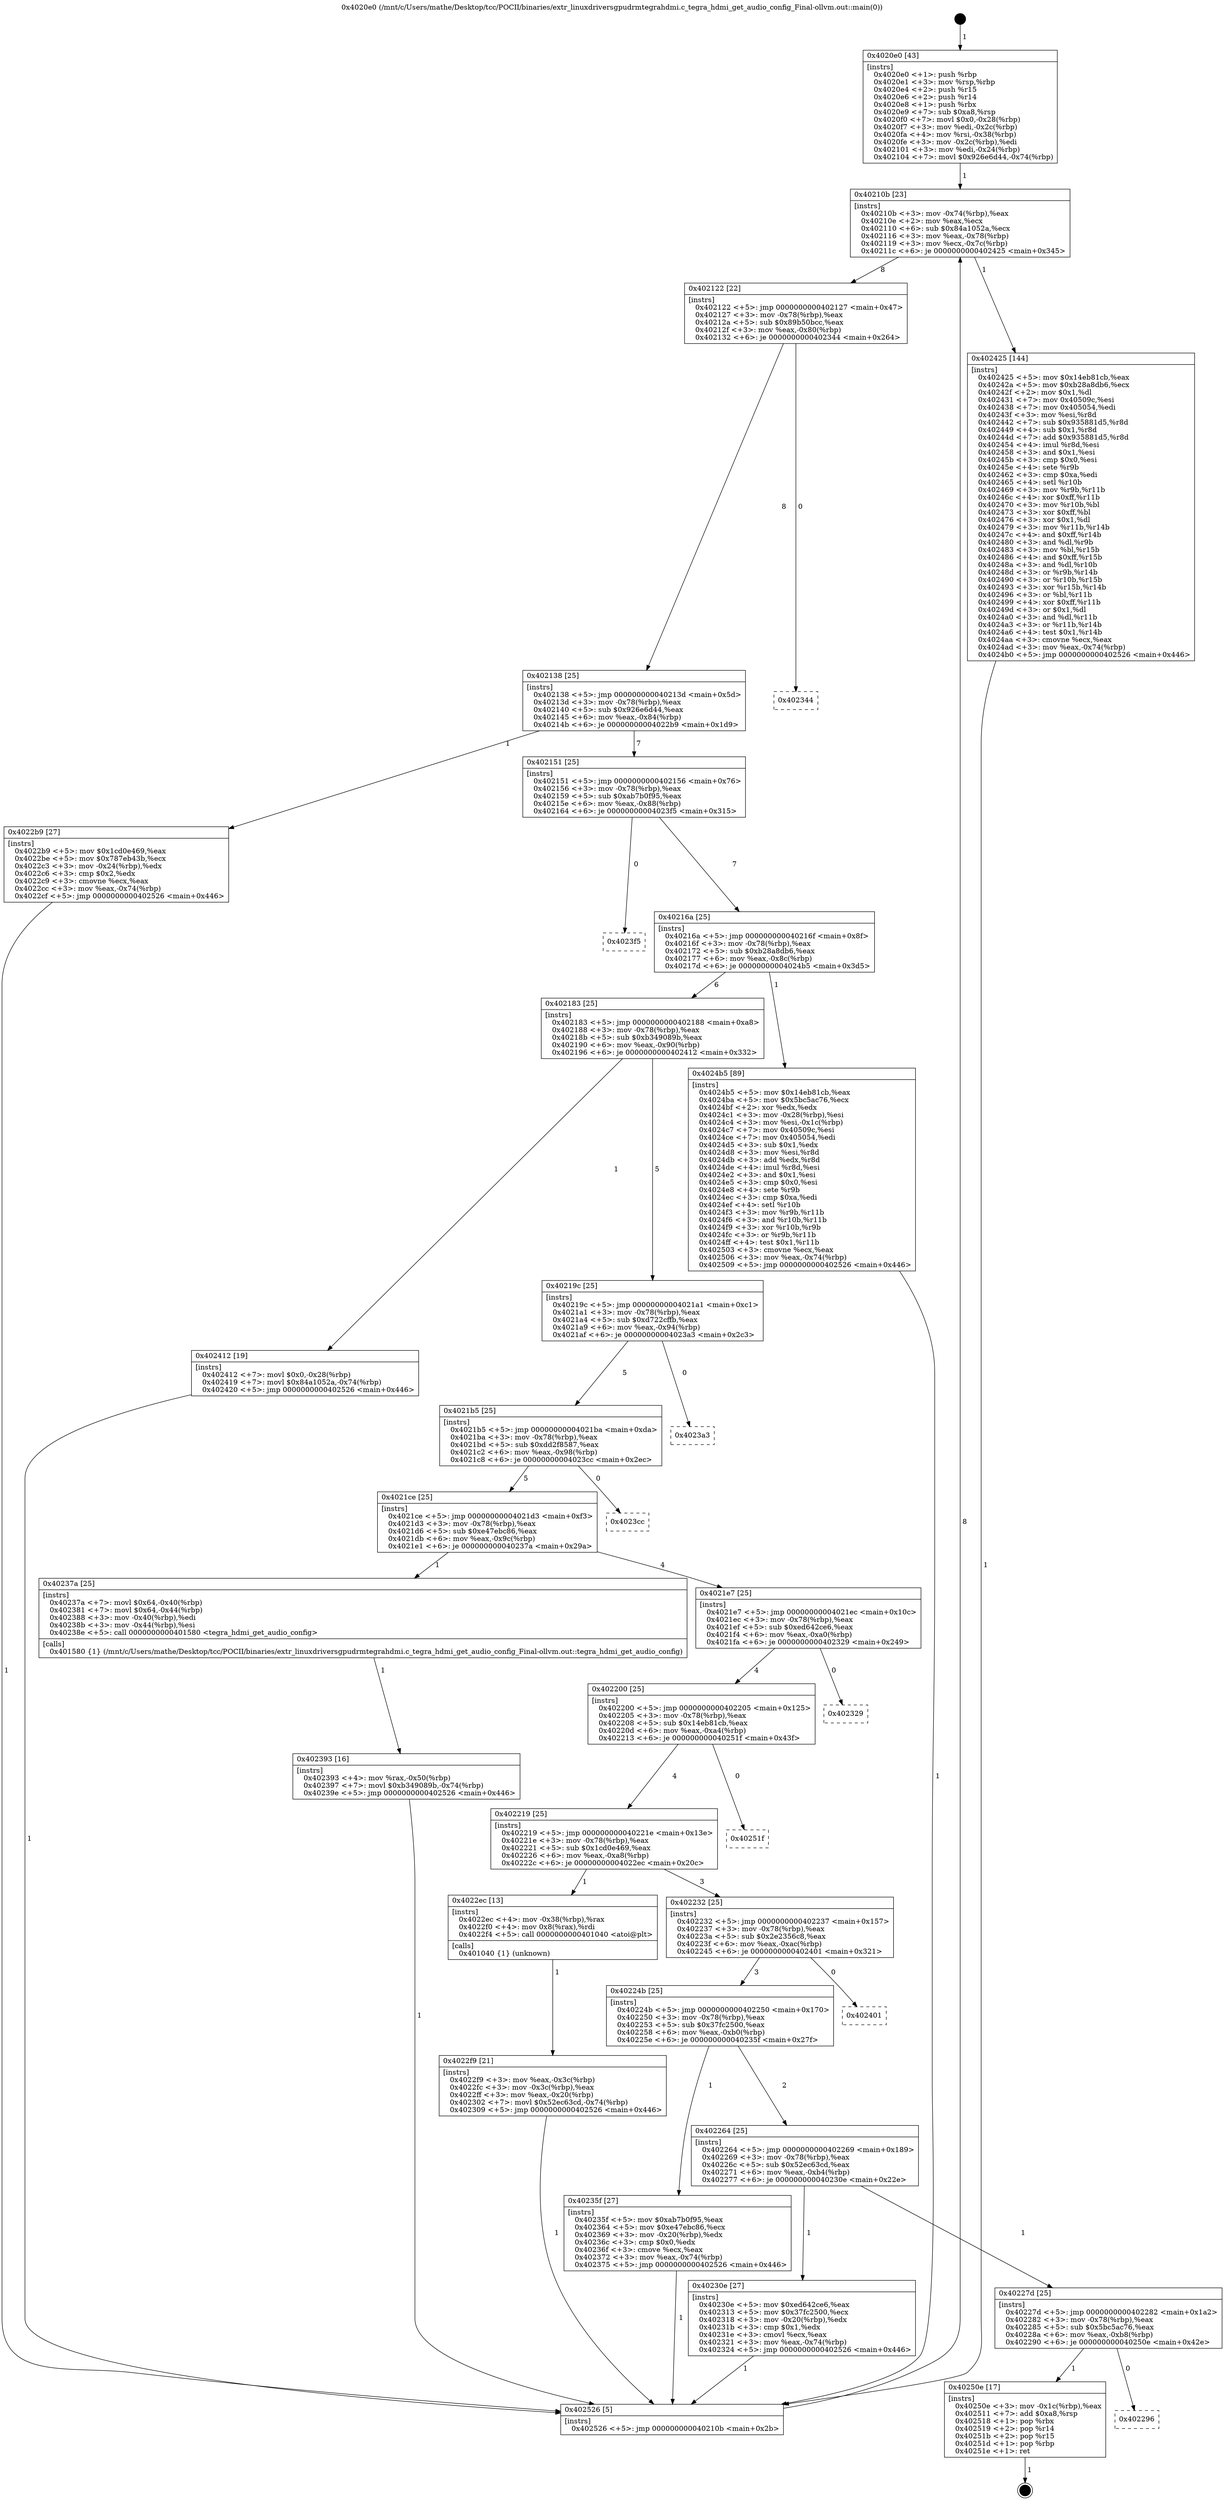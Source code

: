 digraph "0x4020e0" {
  label = "0x4020e0 (/mnt/c/Users/mathe/Desktop/tcc/POCII/binaries/extr_linuxdriversgpudrmtegrahdmi.c_tegra_hdmi_get_audio_config_Final-ollvm.out::main(0))"
  labelloc = "t"
  node[shape=record]

  Entry [label="",width=0.3,height=0.3,shape=circle,fillcolor=black,style=filled]
  "0x40210b" [label="{
     0x40210b [23]\l
     | [instrs]\l
     &nbsp;&nbsp;0x40210b \<+3\>: mov -0x74(%rbp),%eax\l
     &nbsp;&nbsp;0x40210e \<+2\>: mov %eax,%ecx\l
     &nbsp;&nbsp;0x402110 \<+6\>: sub $0x84a1052a,%ecx\l
     &nbsp;&nbsp;0x402116 \<+3\>: mov %eax,-0x78(%rbp)\l
     &nbsp;&nbsp;0x402119 \<+3\>: mov %ecx,-0x7c(%rbp)\l
     &nbsp;&nbsp;0x40211c \<+6\>: je 0000000000402425 \<main+0x345\>\l
  }"]
  "0x402425" [label="{
     0x402425 [144]\l
     | [instrs]\l
     &nbsp;&nbsp;0x402425 \<+5\>: mov $0x14eb81cb,%eax\l
     &nbsp;&nbsp;0x40242a \<+5\>: mov $0xb28a8db6,%ecx\l
     &nbsp;&nbsp;0x40242f \<+2\>: mov $0x1,%dl\l
     &nbsp;&nbsp;0x402431 \<+7\>: mov 0x40509c,%esi\l
     &nbsp;&nbsp;0x402438 \<+7\>: mov 0x405054,%edi\l
     &nbsp;&nbsp;0x40243f \<+3\>: mov %esi,%r8d\l
     &nbsp;&nbsp;0x402442 \<+7\>: sub $0x935881d5,%r8d\l
     &nbsp;&nbsp;0x402449 \<+4\>: sub $0x1,%r8d\l
     &nbsp;&nbsp;0x40244d \<+7\>: add $0x935881d5,%r8d\l
     &nbsp;&nbsp;0x402454 \<+4\>: imul %r8d,%esi\l
     &nbsp;&nbsp;0x402458 \<+3\>: and $0x1,%esi\l
     &nbsp;&nbsp;0x40245b \<+3\>: cmp $0x0,%esi\l
     &nbsp;&nbsp;0x40245e \<+4\>: sete %r9b\l
     &nbsp;&nbsp;0x402462 \<+3\>: cmp $0xa,%edi\l
     &nbsp;&nbsp;0x402465 \<+4\>: setl %r10b\l
     &nbsp;&nbsp;0x402469 \<+3\>: mov %r9b,%r11b\l
     &nbsp;&nbsp;0x40246c \<+4\>: xor $0xff,%r11b\l
     &nbsp;&nbsp;0x402470 \<+3\>: mov %r10b,%bl\l
     &nbsp;&nbsp;0x402473 \<+3\>: xor $0xff,%bl\l
     &nbsp;&nbsp;0x402476 \<+3\>: xor $0x1,%dl\l
     &nbsp;&nbsp;0x402479 \<+3\>: mov %r11b,%r14b\l
     &nbsp;&nbsp;0x40247c \<+4\>: and $0xff,%r14b\l
     &nbsp;&nbsp;0x402480 \<+3\>: and %dl,%r9b\l
     &nbsp;&nbsp;0x402483 \<+3\>: mov %bl,%r15b\l
     &nbsp;&nbsp;0x402486 \<+4\>: and $0xff,%r15b\l
     &nbsp;&nbsp;0x40248a \<+3\>: and %dl,%r10b\l
     &nbsp;&nbsp;0x40248d \<+3\>: or %r9b,%r14b\l
     &nbsp;&nbsp;0x402490 \<+3\>: or %r10b,%r15b\l
     &nbsp;&nbsp;0x402493 \<+3\>: xor %r15b,%r14b\l
     &nbsp;&nbsp;0x402496 \<+3\>: or %bl,%r11b\l
     &nbsp;&nbsp;0x402499 \<+4\>: xor $0xff,%r11b\l
     &nbsp;&nbsp;0x40249d \<+3\>: or $0x1,%dl\l
     &nbsp;&nbsp;0x4024a0 \<+3\>: and %dl,%r11b\l
     &nbsp;&nbsp;0x4024a3 \<+3\>: or %r11b,%r14b\l
     &nbsp;&nbsp;0x4024a6 \<+4\>: test $0x1,%r14b\l
     &nbsp;&nbsp;0x4024aa \<+3\>: cmovne %ecx,%eax\l
     &nbsp;&nbsp;0x4024ad \<+3\>: mov %eax,-0x74(%rbp)\l
     &nbsp;&nbsp;0x4024b0 \<+5\>: jmp 0000000000402526 \<main+0x446\>\l
  }"]
  "0x402122" [label="{
     0x402122 [22]\l
     | [instrs]\l
     &nbsp;&nbsp;0x402122 \<+5\>: jmp 0000000000402127 \<main+0x47\>\l
     &nbsp;&nbsp;0x402127 \<+3\>: mov -0x78(%rbp),%eax\l
     &nbsp;&nbsp;0x40212a \<+5\>: sub $0x89b50bcc,%eax\l
     &nbsp;&nbsp;0x40212f \<+3\>: mov %eax,-0x80(%rbp)\l
     &nbsp;&nbsp;0x402132 \<+6\>: je 0000000000402344 \<main+0x264\>\l
  }"]
  Exit [label="",width=0.3,height=0.3,shape=circle,fillcolor=black,style=filled,peripheries=2]
  "0x402344" [label="{
     0x402344\l
  }", style=dashed]
  "0x402138" [label="{
     0x402138 [25]\l
     | [instrs]\l
     &nbsp;&nbsp;0x402138 \<+5\>: jmp 000000000040213d \<main+0x5d\>\l
     &nbsp;&nbsp;0x40213d \<+3\>: mov -0x78(%rbp),%eax\l
     &nbsp;&nbsp;0x402140 \<+5\>: sub $0x926e6d44,%eax\l
     &nbsp;&nbsp;0x402145 \<+6\>: mov %eax,-0x84(%rbp)\l
     &nbsp;&nbsp;0x40214b \<+6\>: je 00000000004022b9 \<main+0x1d9\>\l
  }"]
  "0x402296" [label="{
     0x402296\l
  }", style=dashed]
  "0x4022b9" [label="{
     0x4022b9 [27]\l
     | [instrs]\l
     &nbsp;&nbsp;0x4022b9 \<+5\>: mov $0x1cd0e469,%eax\l
     &nbsp;&nbsp;0x4022be \<+5\>: mov $0x787eb43b,%ecx\l
     &nbsp;&nbsp;0x4022c3 \<+3\>: mov -0x24(%rbp),%edx\l
     &nbsp;&nbsp;0x4022c6 \<+3\>: cmp $0x2,%edx\l
     &nbsp;&nbsp;0x4022c9 \<+3\>: cmovne %ecx,%eax\l
     &nbsp;&nbsp;0x4022cc \<+3\>: mov %eax,-0x74(%rbp)\l
     &nbsp;&nbsp;0x4022cf \<+5\>: jmp 0000000000402526 \<main+0x446\>\l
  }"]
  "0x402151" [label="{
     0x402151 [25]\l
     | [instrs]\l
     &nbsp;&nbsp;0x402151 \<+5\>: jmp 0000000000402156 \<main+0x76\>\l
     &nbsp;&nbsp;0x402156 \<+3\>: mov -0x78(%rbp),%eax\l
     &nbsp;&nbsp;0x402159 \<+5\>: sub $0xab7b0f95,%eax\l
     &nbsp;&nbsp;0x40215e \<+6\>: mov %eax,-0x88(%rbp)\l
     &nbsp;&nbsp;0x402164 \<+6\>: je 00000000004023f5 \<main+0x315\>\l
  }"]
  "0x402526" [label="{
     0x402526 [5]\l
     | [instrs]\l
     &nbsp;&nbsp;0x402526 \<+5\>: jmp 000000000040210b \<main+0x2b\>\l
  }"]
  "0x4020e0" [label="{
     0x4020e0 [43]\l
     | [instrs]\l
     &nbsp;&nbsp;0x4020e0 \<+1\>: push %rbp\l
     &nbsp;&nbsp;0x4020e1 \<+3\>: mov %rsp,%rbp\l
     &nbsp;&nbsp;0x4020e4 \<+2\>: push %r15\l
     &nbsp;&nbsp;0x4020e6 \<+2\>: push %r14\l
     &nbsp;&nbsp;0x4020e8 \<+1\>: push %rbx\l
     &nbsp;&nbsp;0x4020e9 \<+7\>: sub $0xa8,%rsp\l
     &nbsp;&nbsp;0x4020f0 \<+7\>: movl $0x0,-0x28(%rbp)\l
     &nbsp;&nbsp;0x4020f7 \<+3\>: mov %edi,-0x2c(%rbp)\l
     &nbsp;&nbsp;0x4020fa \<+4\>: mov %rsi,-0x38(%rbp)\l
     &nbsp;&nbsp;0x4020fe \<+3\>: mov -0x2c(%rbp),%edi\l
     &nbsp;&nbsp;0x402101 \<+3\>: mov %edi,-0x24(%rbp)\l
     &nbsp;&nbsp;0x402104 \<+7\>: movl $0x926e6d44,-0x74(%rbp)\l
  }"]
  "0x40250e" [label="{
     0x40250e [17]\l
     | [instrs]\l
     &nbsp;&nbsp;0x40250e \<+3\>: mov -0x1c(%rbp),%eax\l
     &nbsp;&nbsp;0x402511 \<+7\>: add $0xa8,%rsp\l
     &nbsp;&nbsp;0x402518 \<+1\>: pop %rbx\l
     &nbsp;&nbsp;0x402519 \<+2\>: pop %r14\l
     &nbsp;&nbsp;0x40251b \<+2\>: pop %r15\l
     &nbsp;&nbsp;0x40251d \<+1\>: pop %rbp\l
     &nbsp;&nbsp;0x40251e \<+1\>: ret\l
  }"]
  "0x4023f5" [label="{
     0x4023f5\l
  }", style=dashed]
  "0x40216a" [label="{
     0x40216a [25]\l
     | [instrs]\l
     &nbsp;&nbsp;0x40216a \<+5\>: jmp 000000000040216f \<main+0x8f\>\l
     &nbsp;&nbsp;0x40216f \<+3\>: mov -0x78(%rbp),%eax\l
     &nbsp;&nbsp;0x402172 \<+5\>: sub $0xb28a8db6,%eax\l
     &nbsp;&nbsp;0x402177 \<+6\>: mov %eax,-0x8c(%rbp)\l
     &nbsp;&nbsp;0x40217d \<+6\>: je 00000000004024b5 \<main+0x3d5\>\l
  }"]
  "0x402393" [label="{
     0x402393 [16]\l
     | [instrs]\l
     &nbsp;&nbsp;0x402393 \<+4\>: mov %rax,-0x50(%rbp)\l
     &nbsp;&nbsp;0x402397 \<+7\>: movl $0xb349089b,-0x74(%rbp)\l
     &nbsp;&nbsp;0x40239e \<+5\>: jmp 0000000000402526 \<main+0x446\>\l
  }"]
  "0x4024b5" [label="{
     0x4024b5 [89]\l
     | [instrs]\l
     &nbsp;&nbsp;0x4024b5 \<+5\>: mov $0x14eb81cb,%eax\l
     &nbsp;&nbsp;0x4024ba \<+5\>: mov $0x5bc5ac76,%ecx\l
     &nbsp;&nbsp;0x4024bf \<+2\>: xor %edx,%edx\l
     &nbsp;&nbsp;0x4024c1 \<+3\>: mov -0x28(%rbp),%esi\l
     &nbsp;&nbsp;0x4024c4 \<+3\>: mov %esi,-0x1c(%rbp)\l
     &nbsp;&nbsp;0x4024c7 \<+7\>: mov 0x40509c,%esi\l
     &nbsp;&nbsp;0x4024ce \<+7\>: mov 0x405054,%edi\l
     &nbsp;&nbsp;0x4024d5 \<+3\>: sub $0x1,%edx\l
     &nbsp;&nbsp;0x4024d8 \<+3\>: mov %esi,%r8d\l
     &nbsp;&nbsp;0x4024db \<+3\>: add %edx,%r8d\l
     &nbsp;&nbsp;0x4024de \<+4\>: imul %r8d,%esi\l
     &nbsp;&nbsp;0x4024e2 \<+3\>: and $0x1,%esi\l
     &nbsp;&nbsp;0x4024e5 \<+3\>: cmp $0x0,%esi\l
     &nbsp;&nbsp;0x4024e8 \<+4\>: sete %r9b\l
     &nbsp;&nbsp;0x4024ec \<+3\>: cmp $0xa,%edi\l
     &nbsp;&nbsp;0x4024ef \<+4\>: setl %r10b\l
     &nbsp;&nbsp;0x4024f3 \<+3\>: mov %r9b,%r11b\l
     &nbsp;&nbsp;0x4024f6 \<+3\>: and %r10b,%r11b\l
     &nbsp;&nbsp;0x4024f9 \<+3\>: xor %r10b,%r9b\l
     &nbsp;&nbsp;0x4024fc \<+3\>: or %r9b,%r11b\l
     &nbsp;&nbsp;0x4024ff \<+4\>: test $0x1,%r11b\l
     &nbsp;&nbsp;0x402503 \<+3\>: cmovne %ecx,%eax\l
     &nbsp;&nbsp;0x402506 \<+3\>: mov %eax,-0x74(%rbp)\l
     &nbsp;&nbsp;0x402509 \<+5\>: jmp 0000000000402526 \<main+0x446\>\l
  }"]
  "0x402183" [label="{
     0x402183 [25]\l
     | [instrs]\l
     &nbsp;&nbsp;0x402183 \<+5\>: jmp 0000000000402188 \<main+0xa8\>\l
     &nbsp;&nbsp;0x402188 \<+3\>: mov -0x78(%rbp),%eax\l
     &nbsp;&nbsp;0x40218b \<+5\>: sub $0xb349089b,%eax\l
     &nbsp;&nbsp;0x402190 \<+6\>: mov %eax,-0x90(%rbp)\l
     &nbsp;&nbsp;0x402196 \<+6\>: je 0000000000402412 \<main+0x332\>\l
  }"]
  "0x40227d" [label="{
     0x40227d [25]\l
     | [instrs]\l
     &nbsp;&nbsp;0x40227d \<+5\>: jmp 0000000000402282 \<main+0x1a2\>\l
     &nbsp;&nbsp;0x402282 \<+3\>: mov -0x78(%rbp),%eax\l
     &nbsp;&nbsp;0x402285 \<+5\>: sub $0x5bc5ac76,%eax\l
     &nbsp;&nbsp;0x40228a \<+6\>: mov %eax,-0xb8(%rbp)\l
     &nbsp;&nbsp;0x402290 \<+6\>: je 000000000040250e \<main+0x42e\>\l
  }"]
  "0x402412" [label="{
     0x402412 [19]\l
     | [instrs]\l
     &nbsp;&nbsp;0x402412 \<+7\>: movl $0x0,-0x28(%rbp)\l
     &nbsp;&nbsp;0x402419 \<+7\>: movl $0x84a1052a,-0x74(%rbp)\l
     &nbsp;&nbsp;0x402420 \<+5\>: jmp 0000000000402526 \<main+0x446\>\l
  }"]
  "0x40219c" [label="{
     0x40219c [25]\l
     | [instrs]\l
     &nbsp;&nbsp;0x40219c \<+5\>: jmp 00000000004021a1 \<main+0xc1\>\l
     &nbsp;&nbsp;0x4021a1 \<+3\>: mov -0x78(%rbp),%eax\l
     &nbsp;&nbsp;0x4021a4 \<+5\>: sub $0xd722cffb,%eax\l
     &nbsp;&nbsp;0x4021a9 \<+6\>: mov %eax,-0x94(%rbp)\l
     &nbsp;&nbsp;0x4021af \<+6\>: je 00000000004023a3 \<main+0x2c3\>\l
  }"]
  "0x40230e" [label="{
     0x40230e [27]\l
     | [instrs]\l
     &nbsp;&nbsp;0x40230e \<+5\>: mov $0xed642ce6,%eax\l
     &nbsp;&nbsp;0x402313 \<+5\>: mov $0x37fc2500,%ecx\l
     &nbsp;&nbsp;0x402318 \<+3\>: mov -0x20(%rbp),%edx\l
     &nbsp;&nbsp;0x40231b \<+3\>: cmp $0x1,%edx\l
     &nbsp;&nbsp;0x40231e \<+3\>: cmovl %ecx,%eax\l
     &nbsp;&nbsp;0x402321 \<+3\>: mov %eax,-0x74(%rbp)\l
     &nbsp;&nbsp;0x402324 \<+5\>: jmp 0000000000402526 \<main+0x446\>\l
  }"]
  "0x4023a3" [label="{
     0x4023a3\l
  }", style=dashed]
  "0x4021b5" [label="{
     0x4021b5 [25]\l
     | [instrs]\l
     &nbsp;&nbsp;0x4021b5 \<+5\>: jmp 00000000004021ba \<main+0xda\>\l
     &nbsp;&nbsp;0x4021ba \<+3\>: mov -0x78(%rbp),%eax\l
     &nbsp;&nbsp;0x4021bd \<+5\>: sub $0xdd2f8587,%eax\l
     &nbsp;&nbsp;0x4021c2 \<+6\>: mov %eax,-0x98(%rbp)\l
     &nbsp;&nbsp;0x4021c8 \<+6\>: je 00000000004023cc \<main+0x2ec\>\l
  }"]
  "0x402264" [label="{
     0x402264 [25]\l
     | [instrs]\l
     &nbsp;&nbsp;0x402264 \<+5\>: jmp 0000000000402269 \<main+0x189\>\l
     &nbsp;&nbsp;0x402269 \<+3\>: mov -0x78(%rbp),%eax\l
     &nbsp;&nbsp;0x40226c \<+5\>: sub $0x52ec63cd,%eax\l
     &nbsp;&nbsp;0x402271 \<+6\>: mov %eax,-0xb4(%rbp)\l
     &nbsp;&nbsp;0x402277 \<+6\>: je 000000000040230e \<main+0x22e\>\l
  }"]
  "0x4023cc" [label="{
     0x4023cc\l
  }", style=dashed]
  "0x4021ce" [label="{
     0x4021ce [25]\l
     | [instrs]\l
     &nbsp;&nbsp;0x4021ce \<+5\>: jmp 00000000004021d3 \<main+0xf3\>\l
     &nbsp;&nbsp;0x4021d3 \<+3\>: mov -0x78(%rbp),%eax\l
     &nbsp;&nbsp;0x4021d6 \<+5\>: sub $0xe47ebc86,%eax\l
     &nbsp;&nbsp;0x4021db \<+6\>: mov %eax,-0x9c(%rbp)\l
     &nbsp;&nbsp;0x4021e1 \<+6\>: je 000000000040237a \<main+0x29a\>\l
  }"]
  "0x40235f" [label="{
     0x40235f [27]\l
     | [instrs]\l
     &nbsp;&nbsp;0x40235f \<+5\>: mov $0xab7b0f95,%eax\l
     &nbsp;&nbsp;0x402364 \<+5\>: mov $0xe47ebc86,%ecx\l
     &nbsp;&nbsp;0x402369 \<+3\>: mov -0x20(%rbp),%edx\l
     &nbsp;&nbsp;0x40236c \<+3\>: cmp $0x0,%edx\l
     &nbsp;&nbsp;0x40236f \<+3\>: cmove %ecx,%eax\l
     &nbsp;&nbsp;0x402372 \<+3\>: mov %eax,-0x74(%rbp)\l
     &nbsp;&nbsp;0x402375 \<+5\>: jmp 0000000000402526 \<main+0x446\>\l
  }"]
  "0x40237a" [label="{
     0x40237a [25]\l
     | [instrs]\l
     &nbsp;&nbsp;0x40237a \<+7\>: movl $0x64,-0x40(%rbp)\l
     &nbsp;&nbsp;0x402381 \<+7\>: movl $0x64,-0x44(%rbp)\l
     &nbsp;&nbsp;0x402388 \<+3\>: mov -0x40(%rbp),%edi\l
     &nbsp;&nbsp;0x40238b \<+3\>: mov -0x44(%rbp),%esi\l
     &nbsp;&nbsp;0x40238e \<+5\>: call 0000000000401580 \<tegra_hdmi_get_audio_config\>\l
     | [calls]\l
     &nbsp;&nbsp;0x401580 \{1\} (/mnt/c/Users/mathe/Desktop/tcc/POCII/binaries/extr_linuxdriversgpudrmtegrahdmi.c_tegra_hdmi_get_audio_config_Final-ollvm.out::tegra_hdmi_get_audio_config)\l
  }"]
  "0x4021e7" [label="{
     0x4021e7 [25]\l
     | [instrs]\l
     &nbsp;&nbsp;0x4021e7 \<+5\>: jmp 00000000004021ec \<main+0x10c\>\l
     &nbsp;&nbsp;0x4021ec \<+3\>: mov -0x78(%rbp),%eax\l
     &nbsp;&nbsp;0x4021ef \<+5\>: sub $0xed642ce6,%eax\l
     &nbsp;&nbsp;0x4021f4 \<+6\>: mov %eax,-0xa0(%rbp)\l
     &nbsp;&nbsp;0x4021fa \<+6\>: je 0000000000402329 \<main+0x249\>\l
  }"]
  "0x40224b" [label="{
     0x40224b [25]\l
     | [instrs]\l
     &nbsp;&nbsp;0x40224b \<+5\>: jmp 0000000000402250 \<main+0x170\>\l
     &nbsp;&nbsp;0x402250 \<+3\>: mov -0x78(%rbp),%eax\l
     &nbsp;&nbsp;0x402253 \<+5\>: sub $0x37fc2500,%eax\l
     &nbsp;&nbsp;0x402258 \<+6\>: mov %eax,-0xb0(%rbp)\l
     &nbsp;&nbsp;0x40225e \<+6\>: je 000000000040235f \<main+0x27f\>\l
  }"]
  "0x402329" [label="{
     0x402329\l
  }", style=dashed]
  "0x402200" [label="{
     0x402200 [25]\l
     | [instrs]\l
     &nbsp;&nbsp;0x402200 \<+5\>: jmp 0000000000402205 \<main+0x125\>\l
     &nbsp;&nbsp;0x402205 \<+3\>: mov -0x78(%rbp),%eax\l
     &nbsp;&nbsp;0x402208 \<+5\>: sub $0x14eb81cb,%eax\l
     &nbsp;&nbsp;0x40220d \<+6\>: mov %eax,-0xa4(%rbp)\l
     &nbsp;&nbsp;0x402213 \<+6\>: je 000000000040251f \<main+0x43f\>\l
  }"]
  "0x402401" [label="{
     0x402401\l
  }", style=dashed]
  "0x40251f" [label="{
     0x40251f\l
  }", style=dashed]
  "0x402219" [label="{
     0x402219 [25]\l
     | [instrs]\l
     &nbsp;&nbsp;0x402219 \<+5\>: jmp 000000000040221e \<main+0x13e\>\l
     &nbsp;&nbsp;0x40221e \<+3\>: mov -0x78(%rbp),%eax\l
     &nbsp;&nbsp;0x402221 \<+5\>: sub $0x1cd0e469,%eax\l
     &nbsp;&nbsp;0x402226 \<+6\>: mov %eax,-0xa8(%rbp)\l
     &nbsp;&nbsp;0x40222c \<+6\>: je 00000000004022ec \<main+0x20c\>\l
  }"]
  "0x4022f9" [label="{
     0x4022f9 [21]\l
     | [instrs]\l
     &nbsp;&nbsp;0x4022f9 \<+3\>: mov %eax,-0x3c(%rbp)\l
     &nbsp;&nbsp;0x4022fc \<+3\>: mov -0x3c(%rbp),%eax\l
     &nbsp;&nbsp;0x4022ff \<+3\>: mov %eax,-0x20(%rbp)\l
     &nbsp;&nbsp;0x402302 \<+7\>: movl $0x52ec63cd,-0x74(%rbp)\l
     &nbsp;&nbsp;0x402309 \<+5\>: jmp 0000000000402526 \<main+0x446\>\l
  }"]
  "0x4022ec" [label="{
     0x4022ec [13]\l
     | [instrs]\l
     &nbsp;&nbsp;0x4022ec \<+4\>: mov -0x38(%rbp),%rax\l
     &nbsp;&nbsp;0x4022f0 \<+4\>: mov 0x8(%rax),%rdi\l
     &nbsp;&nbsp;0x4022f4 \<+5\>: call 0000000000401040 \<atoi@plt\>\l
     | [calls]\l
     &nbsp;&nbsp;0x401040 \{1\} (unknown)\l
  }"]
  "0x402232" [label="{
     0x402232 [25]\l
     | [instrs]\l
     &nbsp;&nbsp;0x402232 \<+5\>: jmp 0000000000402237 \<main+0x157\>\l
     &nbsp;&nbsp;0x402237 \<+3\>: mov -0x78(%rbp),%eax\l
     &nbsp;&nbsp;0x40223a \<+5\>: sub $0x2e2356c8,%eax\l
     &nbsp;&nbsp;0x40223f \<+6\>: mov %eax,-0xac(%rbp)\l
     &nbsp;&nbsp;0x402245 \<+6\>: je 0000000000402401 \<main+0x321\>\l
  }"]
  Entry -> "0x4020e0" [label=" 1"]
  "0x40210b" -> "0x402425" [label=" 1"]
  "0x40210b" -> "0x402122" [label=" 8"]
  "0x40250e" -> Exit [label=" 1"]
  "0x402122" -> "0x402344" [label=" 0"]
  "0x402122" -> "0x402138" [label=" 8"]
  "0x40227d" -> "0x402296" [label=" 0"]
  "0x402138" -> "0x4022b9" [label=" 1"]
  "0x402138" -> "0x402151" [label=" 7"]
  "0x4022b9" -> "0x402526" [label=" 1"]
  "0x4020e0" -> "0x40210b" [label=" 1"]
  "0x402526" -> "0x40210b" [label=" 8"]
  "0x40227d" -> "0x40250e" [label=" 1"]
  "0x402151" -> "0x4023f5" [label=" 0"]
  "0x402151" -> "0x40216a" [label=" 7"]
  "0x4024b5" -> "0x402526" [label=" 1"]
  "0x40216a" -> "0x4024b5" [label=" 1"]
  "0x40216a" -> "0x402183" [label=" 6"]
  "0x402425" -> "0x402526" [label=" 1"]
  "0x402183" -> "0x402412" [label=" 1"]
  "0x402183" -> "0x40219c" [label=" 5"]
  "0x402412" -> "0x402526" [label=" 1"]
  "0x40219c" -> "0x4023a3" [label=" 0"]
  "0x40219c" -> "0x4021b5" [label=" 5"]
  "0x402393" -> "0x402526" [label=" 1"]
  "0x4021b5" -> "0x4023cc" [label=" 0"]
  "0x4021b5" -> "0x4021ce" [label=" 5"]
  "0x40235f" -> "0x402526" [label=" 1"]
  "0x4021ce" -> "0x40237a" [label=" 1"]
  "0x4021ce" -> "0x4021e7" [label=" 4"]
  "0x40230e" -> "0x402526" [label=" 1"]
  "0x4021e7" -> "0x402329" [label=" 0"]
  "0x4021e7" -> "0x402200" [label=" 4"]
  "0x402264" -> "0x40230e" [label=" 1"]
  "0x402200" -> "0x40251f" [label=" 0"]
  "0x402200" -> "0x402219" [label=" 4"]
  "0x40237a" -> "0x402393" [label=" 1"]
  "0x402219" -> "0x4022ec" [label=" 1"]
  "0x402219" -> "0x402232" [label=" 3"]
  "0x4022ec" -> "0x4022f9" [label=" 1"]
  "0x4022f9" -> "0x402526" [label=" 1"]
  "0x40224b" -> "0x402264" [label=" 2"]
  "0x402232" -> "0x402401" [label=" 0"]
  "0x402232" -> "0x40224b" [label=" 3"]
  "0x402264" -> "0x40227d" [label=" 1"]
  "0x40224b" -> "0x40235f" [label=" 1"]
}
